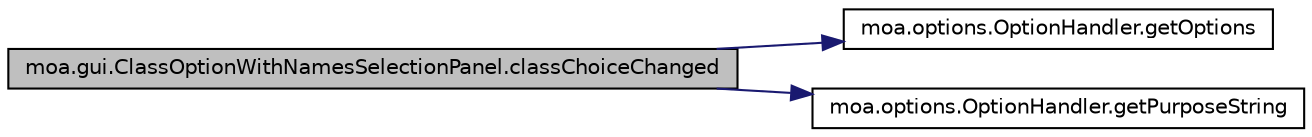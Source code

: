 digraph G
{
  edge [fontname="Helvetica",fontsize="10",labelfontname="Helvetica",labelfontsize="10"];
  node [fontname="Helvetica",fontsize="10",shape=record];
  rankdir=LR;
  Node1 [label="moa.gui.ClassOptionWithNamesSelectionPanel.classChoiceChanged",height=0.2,width=0.4,color="black", fillcolor="grey75", style="filled" fontcolor="black"];
  Node1 -> Node2 [color="midnightblue",fontsize="10",style="solid",fontname="Helvetica"];
  Node2 [label="moa.options.OptionHandler.getOptions",height=0.2,width=0.4,color="black", fillcolor="white", style="filled",URL="$interfacemoa_1_1options_1_1OptionHandler.html#ad2b9997b96d775bee2b0b95a146f52ca",tooltip="Gets the options of this object."];
  Node1 -> Node3 [color="midnightblue",fontsize="10",style="solid",fontname="Helvetica"];
  Node3 [label="moa.options.OptionHandler.getPurposeString",height=0.2,width=0.4,color="black", fillcolor="white", style="filled",URL="$interfacemoa_1_1options_1_1OptionHandler.html#a46f4328b02118c30977f7ce07051c091",tooltip="Gets the purpose of this object."];
}
